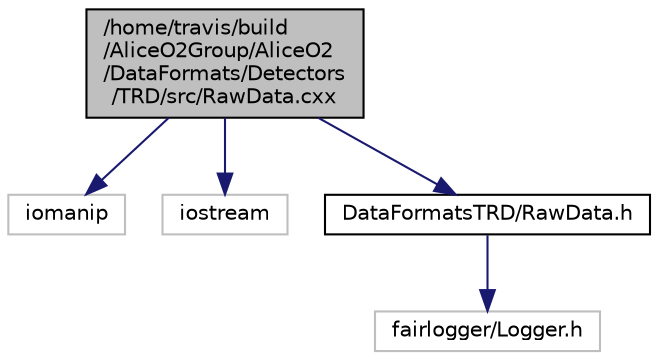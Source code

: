 digraph "/home/travis/build/AliceO2Group/AliceO2/DataFormats/Detectors/TRD/src/RawData.cxx"
{
 // INTERACTIVE_SVG=YES
  bgcolor="transparent";
  edge [fontname="Helvetica",fontsize="10",labelfontname="Helvetica",labelfontsize="10"];
  node [fontname="Helvetica",fontsize="10",shape=record];
  Node0 [label="/home/travis/build\l/AliceO2Group/AliceO2\l/DataFormats/Detectors\l/TRD/src/RawData.cxx",height=0.2,width=0.4,color="black", fillcolor="grey75", style="filled", fontcolor="black"];
  Node0 -> Node1 [color="midnightblue",fontsize="10",style="solid",fontname="Helvetica"];
  Node1 [label="iomanip",height=0.2,width=0.4,color="grey75"];
  Node0 -> Node2 [color="midnightblue",fontsize="10",style="solid",fontname="Helvetica"];
  Node2 [label="iostream",height=0.2,width=0.4,color="grey75"];
  Node0 -> Node3 [color="midnightblue",fontsize="10",style="solid",fontname="Helvetica"];
  Node3 [label="DataFormatsTRD/RawData.h",height=0.2,width=0.4,color="black",URL="$dc/d62/RawData_8h.html"];
  Node3 -> Node4 [color="midnightblue",fontsize="10",style="solid",fontname="Helvetica"];
  Node4 [label="fairlogger/Logger.h",height=0.2,width=0.4,color="grey75"];
}
